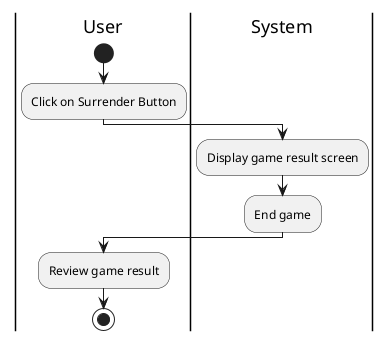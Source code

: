 @startuml "Surrender"
|User|
start
:Click on Surrender Button;

|System|
:Display game result screen;
:End game;

|User|
:Review game result;

stop
@enduml
